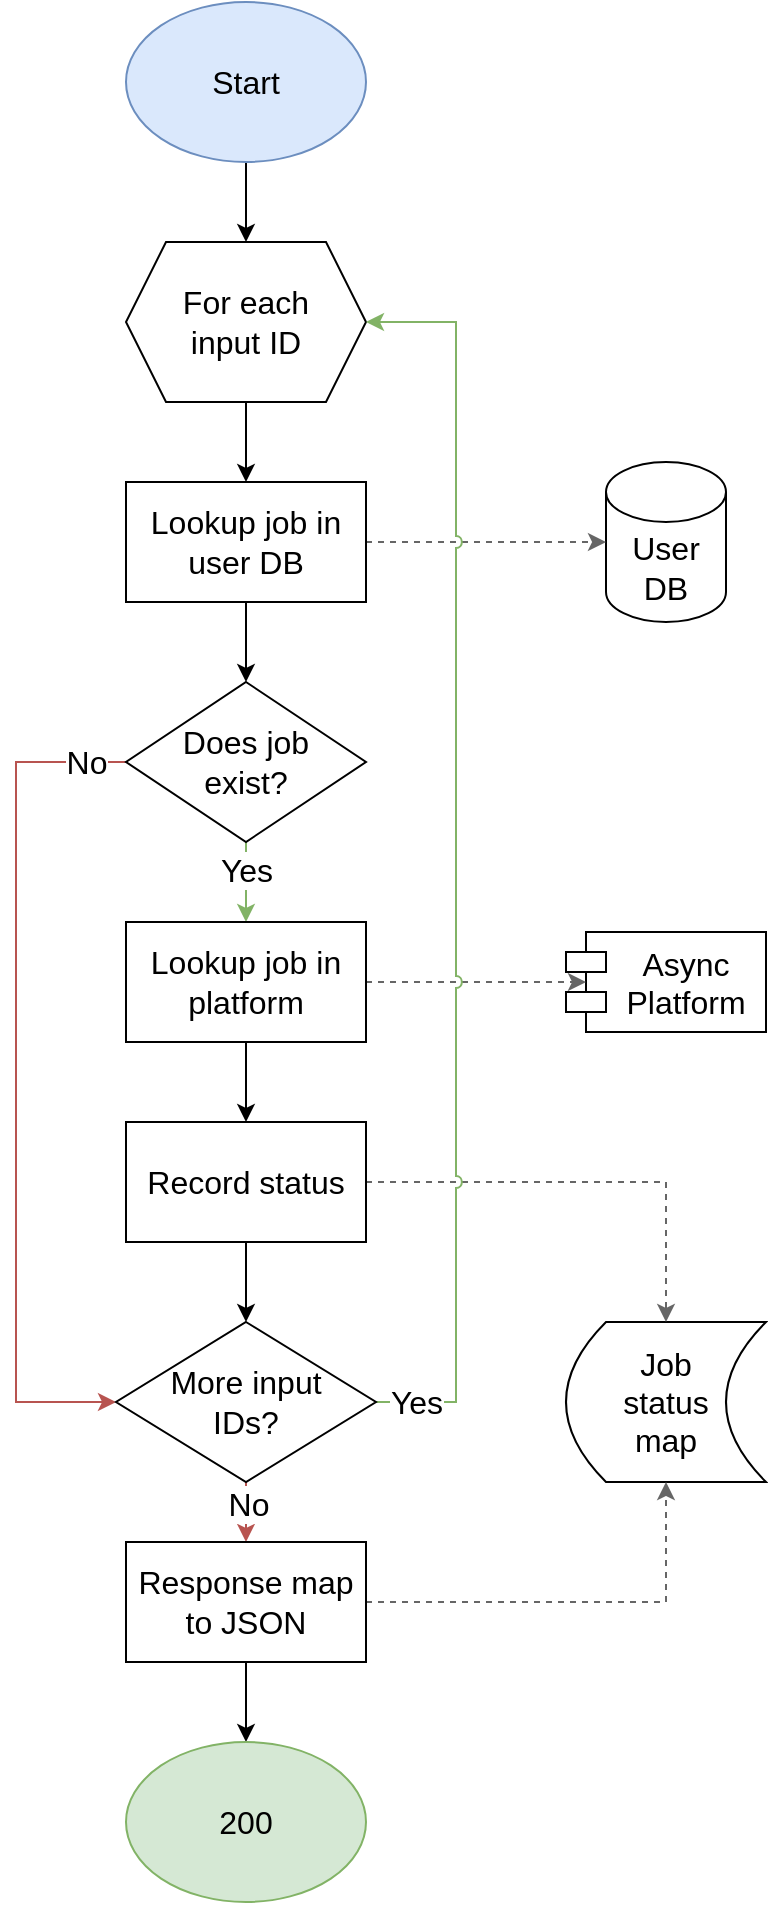 <mxfile version="20.6.0" type="device"><diagram id="F3tAmuIjFzWD0FLhJpcG" name="Page-1"><mxGraphModel dx="2760" dy="1071" grid="1" gridSize="10" guides="1" tooltips="1" connect="1" arrows="1" fold="1" page="1" pageScale="1" pageWidth="850" pageHeight="1100" math="0" shadow="0"><root><mxCell id="0"/><mxCell id="1" parent="0"/><mxCell id="sci-VqsrvWFpG_-17PJ3-34" style="edgeStyle=orthogonalEdgeStyle;rounded=0;jumpStyle=arc;orthogonalLoop=1;jettySize=auto;html=1;exitX=0.5;exitY=1;exitDx=0;exitDy=0;entryX=0.5;entryY=0;entryDx=0;entryDy=0;fontSize=16;" edge="1" parent="1" source="sci-VqsrvWFpG_-17PJ3-1" target="sci-VqsrvWFpG_-17PJ3-2"><mxGeometry relative="1" as="geometry"/></mxCell><mxCell id="sci-VqsrvWFpG_-17PJ3-1" value="Start" style="ellipse;whiteSpace=wrap;html=1;fontSize=16;fillColor=#dae8fc;strokeColor=#6c8ebf;" vertex="1" parent="1"><mxGeometry x="55" width="120" height="80" as="geometry"/></mxCell><mxCell id="sci-VqsrvWFpG_-17PJ3-15" style="edgeStyle=orthogonalEdgeStyle;rounded=0;orthogonalLoop=1;jettySize=auto;html=1;exitX=0.5;exitY=1;exitDx=0;exitDy=0;entryX=0.5;entryY=0;entryDx=0;entryDy=0;fontSize=16;" edge="1" parent="1" source="sci-VqsrvWFpG_-17PJ3-2" target="sci-VqsrvWFpG_-17PJ3-4"><mxGeometry relative="1" as="geometry"/></mxCell><mxCell id="sci-VqsrvWFpG_-17PJ3-2" value="For each&lt;br&gt;input ID" style="shape=hexagon;perimeter=hexagonPerimeter2;whiteSpace=wrap;html=1;fixedSize=1;fontSize=16;" vertex="1" parent="1"><mxGeometry x="55" y="120" width="120" height="80" as="geometry"/></mxCell><mxCell id="sci-VqsrvWFpG_-17PJ3-3" value="User&lt;br&gt;DB" style="shape=cylinder3;whiteSpace=wrap;html=1;boundedLbl=1;backgroundOutline=1;size=15;fontSize=16;" vertex="1" parent="1"><mxGeometry x="295" y="230" width="60" height="80" as="geometry"/></mxCell><mxCell id="sci-VqsrvWFpG_-17PJ3-16" style="edgeStyle=orthogonalEdgeStyle;rounded=0;orthogonalLoop=1;jettySize=auto;html=1;exitX=0.5;exitY=1;exitDx=0;exitDy=0;entryX=0.5;entryY=0;entryDx=0;entryDy=0;fontSize=16;" edge="1" parent="1" source="sci-VqsrvWFpG_-17PJ3-4" target="sci-VqsrvWFpG_-17PJ3-5"><mxGeometry relative="1" as="geometry"/></mxCell><mxCell id="sci-VqsrvWFpG_-17PJ3-33" style="edgeStyle=orthogonalEdgeStyle;rounded=0;jumpStyle=arc;orthogonalLoop=1;jettySize=auto;html=1;exitX=1;exitY=0.5;exitDx=0;exitDy=0;entryX=0;entryY=0.5;entryDx=0;entryDy=0;entryPerimeter=0;fontSize=16;fillColor=#f5f5f5;strokeColor=#666666;gradientColor=#b3b3b3;dashed=1;" edge="1" parent="1" source="sci-VqsrvWFpG_-17PJ3-4" target="sci-VqsrvWFpG_-17PJ3-3"><mxGeometry relative="1" as="geometry"/></mxCell><mxCell id="sci-VqsrvWFpG_-17PJ3-4" value="Lookup job in user DB" style="rounded=0;whiteSpace=wrap;html=1;fontSize=16;" vertex="1" parent="1"><mxGeometry x="55" y="240" width="120" height="60" as="geometry"/></mxCell><mxCell id="sci-VqsrvWFpG_-17PJ3-18" style="edgeStyle=orthogonalEdgeStyle;rounded=0;orthogonalLoop=1;jettySize=auto;html=1;exitX=0;exitY=0.5;exitDx=0;exitDy=0;entryX=0;entryY=0.5;entryDx=0;entryDy=0;fontSize=16;fillColor=#f8cecc;strokeColor=#b85450;" edge="1" parent="1" source="sci-VqsrvWFpG_-17PJ3-5" target="sci-VqsrvWFpG_-17PJ3-12"><mxGeometry relative="1" as="geometry"><Array as="points"><mxPoint y="380"/><mxPoint y="700"/></Array></mxGeometry></mxCell><mxCell id="sci-VqsrvWFpG_-17PJ3-30" value="No" style="edgeLabel;html=1;align=center;verticalAlign=middle;resizable=0;points=[];fontSize=16;" vertex="1" connectable="0" parent="sci-VqsrvWFpG_-17PJ3-18"><mxGeometry x="-0.904" relative="1" as="geometry"><mxPoint as="offset"/></mxGeometry></mxCell><mxCell id="sci-VqsrvWFpG_-17PJ3-19" style="edgeStyle=orthogonalEdgeStyle;rounded=0;orthogonalLoop=1;jettySize=auto;html=1;exitX=0.5;exitY=1;exitDx=0;exitDy=0;entryX=0.5;entryY=0;entryDx=0;entryDy=0;fontSize=16;fillColor=#d5e8d4;strokeColor=#82b366;" edge="1" parent="1" source="sci-VqsrvWFpG_-17PJ3-5" target="sci-VqsrvWFpG_-17PJ3-9"><mxGeometry relative="1" as="geometry"/></mxCell><mxCell id="sci-VqsrvWFpG_-17PJ3-31" value="Yes" style="edgeLabel;html=1;align=center;verticalAlign=middle;resizable=0;points=[];fontSize=16;" vertex="1" connectable="0" parent="sci-VqsrvWFpG_-17PJ3-19"><mxGeometry x="-0.3" relative="1" as="geometry"><mxPoint as="offset"/></mxGeometry></mxCell><mxCell id="sci-VqsrvWFpG_-17PJ3-5" value="Does job&lt;br&gt;exist?" style="rhombus;whiteSpace=wrap;html=1;fontSize=16;" vertex="1" parent="1"><mxGeometry x="55" y="340" width="120" height="80" as="geometry"/></mxCell><mxCell id="sci-VqsrvWFpG_-17PJ3-6" value="Job&lt;br&gt;status&lt;br&gt;map" style="shape=dataStorage;whiteSpace=wrap;html=1;fixedSize=1;fontSize=16;" vertex="1" parent="1"><mxGeometry x="275" y="660" width="100" height="80" as="geometry"/></mxCell><mxCell id="sci-VqsrvWFpG_-17PJ3-8" value="Async&#10;Platform" style="shape=module;align=left;spacingLeft=20;align=center;verticalAlign=top;fontSize=16;" vertex="1" parent="1"><mxGeometry x="275" y="465" width="100" height="50" as="geometry"/></mxCell><mxCell id="sci-VqsrvWFpG_-17PJ3-20" style="edgeStyle=orthogonalEdgeStyle;rounded=0;orthogonalLoop=1;jettySize=auto;html=1;exitX=0.5;exitY=1;exitDx=0;exitDy=0;entryX=0.5;entryY=0;entryDx=0;entryDy=0;fontSize=16;" edge="1" parent="1" source="sci-VqsrvWFpG_-17PJ3-9" target="sci-VqsrvWFpG_-17PJ3-10"><mxGeometry relative="1" as="geometry"/></mxCell><mxCell id="sci-VqsrvWFpG_-17PJ3-21" style="edgeStyle=orthogonalEdgeStyle;rounded=0;orthogonalLoop=1;jettySize=auto;html=1;exitX=1;exitY=0.5;exitDx=0;exitDy=0;entryX=0.1;entryY=0.5;entryDx=0;entryDy=0;entryPerimeter=0;fontSize=16;fillColor=#f5f5f5;strokeColor=#666666;gradientColor=#b3b3b3;dashed=1;" edge="1" parent="1" source="sci-VqsrvWFpG_-17PJ3-9" target="sci-VqsrvWFpG_-17PJ3-8"><mxGeometry relative="1" as="geometry"/></mxCell><mxCell id="sci-VqsrvWFpG_-17PJ3-9" value="Lookup job in platform" style="rounded=0;whiteSpace=wrap;html=1;fontSize=16;" vertex="1" parent="1"><mxGeometry x="55" y="460" width="120" height="60" as="geometry"/></mxCell><mxCell id="sci-VqsrvWFpG_-17PJ3-22" style="edgeStyle=orthogonalEdgeStyle;rounded=0;orthogonalLoop=1;jettySize=auto;html=1;exitX=1;exitY=0.5;exitDx=0;exitDy=0;entryX=0.5;entryY=0;entryDx=0;entryDy=0;fontSize=16;fillColor=#f5f5f5;strokeColor=#666666;gradientColor=#b3b3b3;dashed=1;" edge="1" parent="1" source="sci-VqsrvWFpG_-17PJ3-10" target="sci-VqsrvWFpG_-17PJ3-6"><mxGeometry relative="1" as="geometry"/></mxCell><mxCell id="sci-VqsrvWFpG_-17PJ3-24" style="edgeStyle=orthogonalEdgeStyle;rounded=0;orthogonalLoop=1;jettySize=auto;html=1;exitX=0.5;exitY=1;exitDx=0;exitDy=0;entryX=0.5;entryY=0;entryDx=0;entryDy=0;fontSize=16;" edge="1" parent="1" source="sci-VqsrvWFpG_-17PJ3-10" target="sci-VqsrvWFpG_-17PJ3-12"><mxGeometry relative="1" as="geometry"/></mxCell><mxCell id="sci-VqsrvWFpG_-17PJ3-10" value="Record status" style="rounded=0;whiteSpace=wrap;html=1;fontSize=16;" vertex="1" parent="1"><mxGeometry x="55" y="560" width="120" height="60" as="geometry"/></mxCell><mxCell id="sci-VqsrvWFpG_-17PJ3-25" style="edgeStyle=orthogonalEdgeStyle;rounded=0;orthogonalLoop=1;jettySize=auto;html=1;exitX=0.5;exitY=1;exitDx=0;exitDy=0;entryX=0.5;entryY=0;entryDx=0;entryDy=0;fontSize=16;fillColor=#f8cecc;strokeColor=#b85450;" edge="1" parent="1" source="sci-VqsrvWFpG_-17PJ3-12" target="sci-VqsrvWFpG_-17PJ3-13"><mxGeometry relative="1" as="geometry"/></mxCell><mxCell id="sci-VqsrvWFpG_-17PJ3-29" value="No" style="edgeLabel;html=1;align=center;verticalAlign=middle;resizable=0;points=[];fontSize=16;" vertex="1" connectable="0" parent="sci-VqsrvWFpG_-17PJ3-25"><mxGeometry x="-0.31" y="1" relative="1" as="geometry"><mxPoint as="offset"/></mxGeometry></mxCell><mxCell id="sci-VqsrvWFpG_-17PJ3-27" style="edgeStyle=orthogonalEdgeStyle;rounded=0;orthogonalLoop=1;jettySize=auto;html=1;exitX=1;exitY=0.5;exitDx=0;exitDy=0;entryX=1;entryY=0.5;entryDx=0;entryDy=0;fontSize=16;jumpStyle=arc;fillColor=#d5e8d4;strokeColor=#82b366;" edge="1" parent="1" source="sci-VqsrvWFpG_-17PJ3-12" target="sci-VqsrvWFpG_-17PJ3-2"><mxGeometry relative="1" as="geometry"><Array as="points"><mxPoint x="220" y="700"/><mxPoint x="220" y="160"/></Array></mxGeometry></mxCell><mxCell id="sci-VqsrvWFpG_-17PJ3-28" value="Yes" style="edgeLabel;html=1;align=center;verticalAlign=middle;resizable=0;points=[];fontSize=16;" vertex="1" connectable="0" parent="sci-VqsrvWFpG_-17PJ3-27"><mxGeometry x="-0.949" y="-1" relative="1" as="geometry"><mxPoint x="4" y="-1" as="offset"/></mxGeometry></mxCell><mxCell id="sci-VqsrvWFpG_-17PJ3-12" value="More input&lt;br&gt;IDs?" style="rhombus;whiteSpace=wrap;html=1;fontSize=16;" vertex="1" parent="1"><mxGeometry x="50" y="660" width="130" height="80" as="geometry"/></mxCell><mxCell id="sci-VqsrvWFpG_-17PJ3-23" style="edgeStyle=orthogonalEdgeStyle;rounded=0;orthogonalLoop=1;jettySize=auto;html=1;exitX=1;exitY=0.5;exitDx=0;exitDy=0;entryX=0.5;entryY=1;entryDx=0;entryDy=0;fontSize=16;fillColor=#f5f5f5;strokeColor=#666666;gradientColor=#b3b3b3;dashed=1;" edge="1" parent="1" source="sci-VqsrvWFpG_-17PJ3-13" target="sci-VqsrvWFpG_-17PJ3-6"><mxGeometry relative="1" as="geometry"/></mxCell><mxCell id="sci-VqsrvWFpG_-17PJ3-26" style="edgeStyle=orthogonalEdgeStyle;rounded=0;orthogonalLoop=1;jettySize=auto;html=1;exitX=0.5;exitY=1;exitDx=0;exitDy=0;entryX=0.5;entryY=0;entryDx=0;entryDy=0;fontSize=16;" edge="1" parent="1" source="sci-VqsrvWFpG_-17PJ3-13" target="sci-VqsrvWFpG_-17PJ3-14"><mxGeometry relative="1" as="geometry"/></mxCell><mxCell id="sci-VqsrvWFpG_-17PJ3-13" value="Response map to JSON" style="rounded=0;whiteSpace=wrap;html=1;fontSize=16;" vertex="1" parent="1"><mxGeometry x="55" y="770" width="120" height="60" as="geometry"/></mxCell><mxCell id="sci-VqsrvWFpG_-17PJ3-14" value="200" style="ellipse;whiteSpace=wrap;html=1;fontSize=16;fillColor=#d5e8d4;strokeColor=#82b366;" vertex="1" parent="1"><mxGeometry x="55" y="870" width="120" height="80" as="geometry"/></mxCell></root></mxGraphModel></diagram></mxfile>